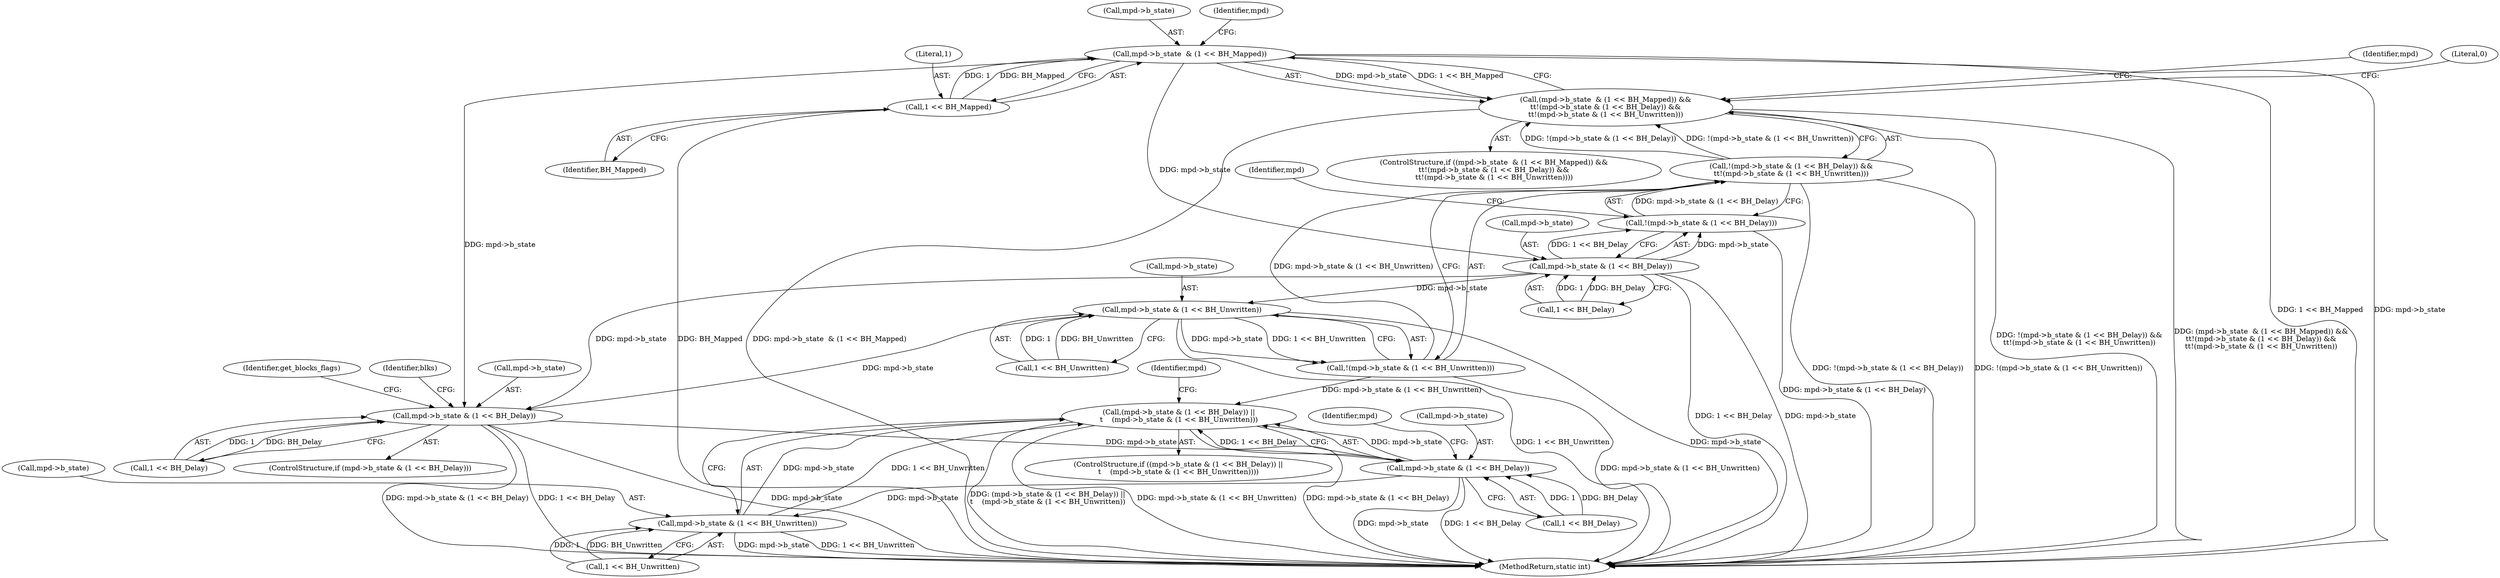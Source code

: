 digraph "0_linux_744692dc059845b2a3022119871846e74d4f6e11_14@pointer" {
"1000147" [label="(Call,mpd->b_state  & (1 << BH_Mapped))"];
"1000151" [label="(Call,1 << BH_Mapped)"];
"1000146" [label="(Call,(mpd->b_state  & (1 << BH_Mapped)) &&\n\t\t!(mpd->b_state & (1 << BH_Delay)) &&\n\t\t!(mpd->b_state & (1 << BH_Unwritten)))"];
"1000156" [label="(Call,mpd->b_state & (1 << BH_Delay))"];
"1000155" [label="(Call,!(mpd->b_state & (1 << BH_Delay)))"];
"1000154" [label="(Call,!(mpd->b_state & (1 << BH_Delay)) &&\n\t\t!(mpd->b_state & (1 << BH_Unwritten)))"];
"1000164" [label="(Call,mpd->b_state & (1 << BH_Unwritten))"];
"1000163" [label="(Call,!(mpd->b_state & (1 << BH_Unwritten)))"];
"1000310" [label="(Call,(mpd->b_state & (1 << BH_Delay)) ||\n\t    (mpd->b_state & (1 << BH_Unwritten)))"];
"1000201" [label="(Call,mpd->b_state & (1 << BH_Delay))"];
"1000311" [label="(Call,mpd->b_state & (1 << BH_Delay))"];
"1000318" [label="(Call,mpd->b_state & (1 << BH_Unwritten))"];
"1000205" [label="(Call,1 << BH_Delay)"];
"1000154" [label="(Call,!(mpd->b_state & (1 << BH_Delay)) &&\n\t\t!(mpd->b_state & (1 << BH_Unwritten)))"];
"1000168" [label="(Call,1 << BH_Unwritten)"];
"1000201" [label="(Call,mpd->b_state & (1 << BH_Delay))"];
"1000148" [label="(Call,mpd->b_state)"];
"1000315" [label="(Call,1 << BH_Delay)"];
"1000309" [label="(ControlStructure,if ((mpd->b_state & (1 << BH_Delay)) ||\n\t    (mpd->b_state & (1 << BH_Unwritten))))"];
"1000176" [label="(Identifier,mpd)"];
"1000318" [label="(Call,mpd->b_state & (1 << BH_Unwritten))"];
"1000163" [label="(Call,!(mpd->b_state & (1 << BH_Unwritten)))"];
"1000155" [label="(Call,!(mpd->b_state & (1 << BH_Delay)))"];
"1000320" [label="(Identifier,mpd)"];
"1000328" [label="(Identifier,mpd)"];
"1000322" [label="(Call,1 << BH_Unwritten)"];
"1000311" [label="(Call,mpd->b_state & (1 << BH_Delay))"];
"1000166" [label="(Identifier,mpd)"];
"1000152" [label="(Literal,1)"];
"1000202" [label="(Call,mpd->b_state)"];
"1000209" [label="(Identifier,get_blocks_flags)"];
"1000145" [label="(ControlStructure,if ((mpd->b_state  & (1 << BH_Mapped)) &&\n\t\t!(mpd->b_state & (1 << BH_Delay)) &&\n\t\t!(mpd->b_state & (1 << BH_Unwritten))))"];
"1000200" [label="(ControlStructure,if (mpd->b_state & (1 << BH_Delay)))"];
"1000213" [label="(Identifier,blks)"];
"1000151" [label="(Call,1 << BH_Mapped)"];
"1000153" [label="(Identifier,BH_Mapped)"];
"1000160" [label="(Call,1 << BH_Delay)"];
"1000164" [label="(Call,mpd->b_state & (1 << BH_Unwritten))"];
"1000165" [label="(Call,mpd->b_state)"];
"1000146" [label="(Call,(mpd->b_state  & (1 << BH_Mapped)) &&\n\t\t!(mpd->b_state & (1 << BH_Delay)) &&\n\t\t!(mpd->b_state & (1 << BH_Unwritten)))"];
"1000319" [label="(Call,mpd->b_state)"];
"1000310" [label="(Call,(mpd->b_state & (1 << BH_Delay)) ||\n\t    (mpd->b_state & (1 << BH_Unwritten)))"];
"1000156" [label="(Call,mpd->b_state & (1 << BH_Delay))"];
"1000158" [label="(Identifier,mpd)"];
"1000147" [label="(Call,mpd->b_state  & (1 << BH_Mapped))"];
"1000391" [label="(MethodReturn,static int)"];
"1000157" [label="(Call,mpd->b_state)"];
"1000312" [label="(Call,mpd->b_state)"];
"1000172" [label="(Literal,0)"];
"1000147" -> "1000146"  [label="AST: "];
"1000147" -> "1000151"  [label="CFG: "];
"1000148" -> "1000147"  [label="AST: "];
"1000151" -> "1000147"  [label="AST: "];
"1000158" -> "1000147"  [label="CFG: "];
"1000146" -> "1000147"  [label="CFG: "];
"1000147" -> "1000391"  [label="DDG: 1 << BH_Mapped"];
"1000147" -> "1000391"  [label="DDG: mpd->b_state"];
"1000147" -> "1000146"  [label="DDG: mpd->b_state"];
"1000147" -> "1000146"  [label="DDG: 1 << BH_Mapped"];
"1000151" -> "1000147"  [label="DDG: 1"];
"1000151" -> "1000147"  [label="DDG: BH_Mapped"];
"1000147" -> "1000156"  [label="DDG: mpd->b_state"];
"1000147" -> "1000201"  [label="DDG: mpd->b_state"];
"1000151" -> "1000153"  [label="CFG: "];
"1000152" -> "1000151"  [label="AST: "];
"1000153" -> "1000151"  [label="AST: "];
"1000151" -> "1000391"  [label="DDG: BH_Mapped"];
"1000146" -> "1000145"  [label="AST: "];
"1000146" -> "1000154"  [label="CFG: "];
"1000154" -> "1000146"  [label="AST: "];
"1000172" -> "1000146"  [label="CFG: "];
"1000176" -> "1000146"  [label="CFG: "];
"1000146" -> "1000391"  [label="DDG: !(mpd->b_state & (1 << BH_Delay)) &&\n\t\t!(mpd->b_state & (1 << BH_Unwritten))"];
"1000146" -> "1000391"  [label="DDG: (mpd->b_state  & (1 << BH_Mapped)) &&\n\t\t!(mpd->b_state & (1 << BH_Delay)) &&\n\t\t!(mpd->b_state & (1 << BH_Unwritten))"];
"1000146" -> "1000391"  [label="DDG: mpd->b_state  & (1 << BH_Mapped)"];
"1000154" -> "1000146"  [label="DDG: !(mpd->b_state & (1 << BH_Delay))"];
"1000154" -> "1000146"  [label="DDG: !(mpd->b_state & (1 << BH_Unwritten))"];
"1000156" -> "1000155"  [label="AST: "];
"1000156" -> "1000160"  [label="CFG: "];
"1000157" -> "1000156"  [label="AST: "];
"1000160" -> "1000156"  [label="AST: "];
"1000155" -> "1000156"  [label="CFG: "];
"1000156" -> "1000391"  [label="DDG: mpd->b_state"];
"1000156" -> "1000391"  [label="DDG: 1 << BH_Delay"];
"1000156" -> "1000155"  [label="DDG: mpd->b_state"];
"1000156" -> "1000155"  [label="DDG: 1 << BH_Delay"];
"1000160" -> "1000156"  [label="DDG: 1"];
"1000160" -> "1000156"  [label="DDG: BH_Delay"];
"1000156" -> "1000164"  [label="DDG: mpd->b_state"];
"1000156" -> "1000201"  [label="DDG: mpd->b_state"];
"1000155" -> "1000154"  [label="AST: "];
"1000166" -> "1000155"  [label="CFG: "];
"1000154" -> "1000155"  [label="CFG: "];
"1000155" -> "1000391"  [label="DDG: mpd->b_state & (1 << BH_Delay)"];
"1000155" -> "1000154"  [label="DDG: mpd->b_state & (1 << BH_Delay)"];
"1000154" -> "1000163"  [label="CFG: "];
"1000163" -> "1000154"  [label="AST: "];
"1000154" -> "1000391"  [label="DDG: !(mpd->b_state & (1 << BH_Delay))"];
"1000154" -> "1000391"  [label="DDG: !(mpd->b_state & (1 << BH_Unwritten))"];
"1000163" -> "1000154"  [label="DDG: mpd->b_state & (1 << BH_Unwritten)"];
"1000164" -> "1000163"  [label="AST: "];
"1000164" -> "1000168"  [label="CFG: "];
"1000165" -> "1000164"  [label="AST: "];
"1000168" -> "1000164"  [label="AST: "];
"1000163" -> "1000164"  [label="CFG: "];
"1000164" -> "1000391"  [label="DDG: 1 << BH_Unwritten"];
"1000164" -> "1000391"  [label="DDG: mpd->b_state"];
"1000164" -> "1000163"  [label="DDG: mpd->b_state"];
"1000164" -> "1000163"  [label="DDG: 1 << BH_Unwritten"];
"1000168" -> "1000164"  [label="DDG: 1"];
"1000168" -> "1000164"  [label="DDG: BH_Unwritten"];
"1000164" -> "1000201"  [label="DDG: mpd->b_state"];
"1000163" -> "1000391"  [label="DDG: mpd->b_state & (1 << BH_Unwritten)"];
"1000163" -> "1000310"  [label="DDG: mpd->b_state & (1 << BH_Unwritten)"];
"1000310" -> "1000309"  [label="AST: "];
"1000310" -> "1000311"  [label="CFG: "];
"1000310" -> "1000318"  [label="CFG: "];
"1000311" -> "1000310"  [label="AST: "];
"1000318" -> "1000310"  [label="AST: "];
"1000328" -> "1000310"  [label="CFG: "];
"1000310" -> "1000391"  [label="DDG: (mpd->b_state & (1 << BH_Delay)) ||\n\t    (mpd->b_state & (1 << BH_Unwritten))"];
"1000310" -> "1000391"  [label="DDG: mpd->b_state & (1 << BH_Unwritten)"];
"1000310" -> "1000391"  [label="DDG: mpd->b_state & (1 << BH_Delay)"];
"1000311" -> "1000310"  [label="DDG: mpd->b_state"];
"1000311" -> "1000310"  [label="DDG: 1 << BH_Delay"];
"1000318" -> "1000310"  [label="DDG: mpd->b_state"];
"1000318" -> "1000310"  [label="DDG: 1 << BH_Unwritten"];
"1000201" -> "1000200"  [label="AST: "];
"1000201" -> "1000205"  [label="CFG: "];
"1000202" -> "1000201"  [label="AST: "];
"1000205" -> "1000201"  [label="AST: "];
"1000209" -> "1000201"  [label="CFG: "];
"1000213" -> "1000201"  [label="CFG: "];
"1000201" -> "1000391"  [label="DDG: mpd->b_state & (1 << BH_Delay)"];
"1000201" -> "1000391"  [label="DDG: 1 << BH_Delay"];
"1000201" -> "1000391"  [label="DDG: mpd->b_state"];
"1000205" -> "1000201"  [label="DDG: 1"];
"1000205" -> "1000201"  [label="DDG: BH_Delay"];
"1000201" -> "1000311"  [label="DDG: mpd->b_state"];
"1000311" -> "1000315"  [label="CFG: "];
"1000312" -> "1000311"  [label="AST: "];
"1000315" -> "1000311"  [label="AST: "];
"1000320" -> "1000311"  [label="CFG: "];
"1000311" -> "1000391"  [label="DDG: mpd->b_state"];
"1000311" -> "1000391"  [label="DDG: 1 << BH_Delay"];
"1000315" -> "1000311"  [label="DDG: 1"];
"1000315" -> "1000311"  [label="DDG: BH_Delay"];
"1000311" -> "1000318"  [label="DDG: mpd->b_state"];
"1000318" -> "1000322"  [label="CFG: "];
"1000319" -> "1000318"  [label="AST: "];
"1000322" -> "1000318"  [label="AST: "];
"1000318" -> "1000391"  [label="DDG: mpd->b_state"];
"1000318" -> "1000391"  [label="DDG: 1 << BH_Unwritten"];
"1000322" -> "1000318"  [label="DDG: 1"];
"1000322" -> "1000318"  [label="DDG: BH_Unwritten"];
}
